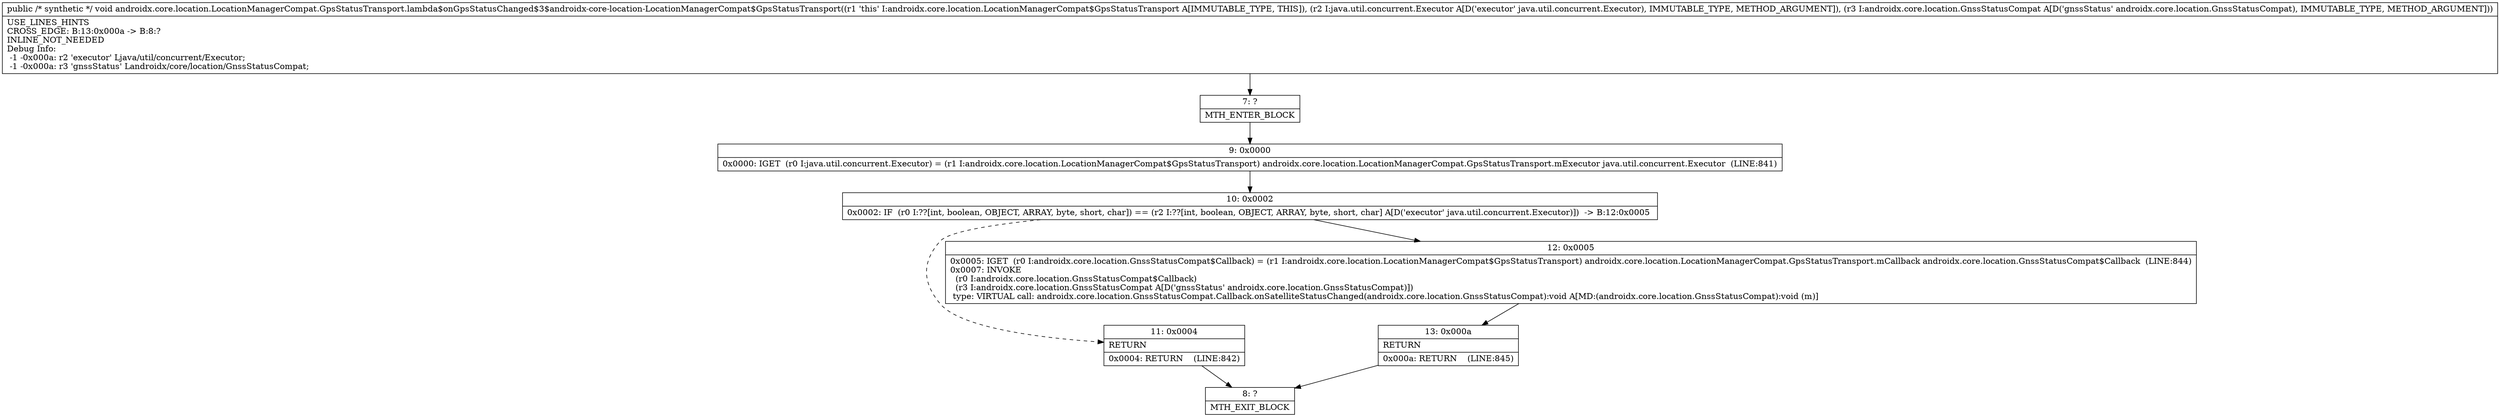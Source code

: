 digraph "CFG forandroidx.core.location.LocationManagerCompat.GpsStatusTransport.lambda$onGpsStatusChanged$3$androidx\-core\-location\-LocationManagerCompat$GpsStatusTransport(Ljava\/util\/concurrent\/Executor;Landroidx\/core\/location\/GnssStatusCompat;)V" {
Node_7 [shape=record,label="{7\:\ ?|MTH_ENTER_BLOCK\l}"];
Node_9 [shape=record,label="{9\:\ 0x0000|0x0000: IGET  (r0 I:java.util.concurrent.Executor) = (r1 I:androidx.core.location.LocationManagerCompat$GpsStatusTransport) androidx.core.location.LocationManagerCompat.GpsStatusTransport.mExecutor java.util.concurrent.Executor  (LINE:841)\l}"];
Node_10 [shape=record,label="{10\:\ 0x0002|0x0002: IF  (r0 I:??[int, boolean, OBJECT, ARRAY, byte, short, char]) == (r2 I:??[int, boolean, OBJECT, ARRAY, byte, short, char] A[D('executor' java.util.concurrent.Executor)])  \-\> B:12:0x0005 \l}"];
Node_11 [shape=record,label="{11\:\ 0x0004|RETURN\l|0x0004: RETURN    (LINE:842)\l}"];
Node_8 [shape=record,label="{8\:\ ?|MTH_EXIT_BLOCK\l}"];
Node_12 [shape=record,label="{12\:\ 0x0005|0x0005: IGET  (r0 I:androidx.core.location.GnssStatusCompat$Callback) = (r1 I:androidx.core.location.LocationManagerCompat$GpsStatusTransport) androidx.core.location.LocationManagerCompat.GpsStatusTransport.mCallback androidx.core.location.GnssStatusCompat$Callback  (LINE:844)\l0x0007: INVOKE  \l  (r0 I:androidx.core.location.GnssStatusCompat$Callback)\l  (r3 I:androidx.core.location.GnssStatusCompat A[D('gnssStatus' androidx.core.location.GnssStatusCompat)])\l type: VIRTUAL call: androidx.core.location.GnssStatusCompat.Callback.onSatelliteStatusChanged(androidx.core.location.GnssStatusCompat):void A[MD:(androidx.core.location.GnssStatusCompat):void (m)]\l}"];
Node_13 [shape=record,label="{13\:\ 0x000a|RETURN\l|0x000a: RETURN    (LINE:845)\l}"];
MethodNode[shape=record,label="{public \/* synthetic *\/ void androidx.core.location.LocationManagerCompat.GpsStatusTransport.lambda$onGpsStatusChanged$3$androidx\-core\-location\-LocationManagerCompat$GpsStatusTransport((r1 'this' I:androidx.core.location.LocationManagerCompat$GpsStatusTransport A[IMMUTABLE_TYPE, THIS]), (r2 I:java.util.concurrent.Executor A[D('executor' java.util.concurrent.Executor), IMMUTABLE_TYPE, METHOD_ARGUMENT]), (r3 I:androidx.core.location.GnssStatusCompat A[D('gnssStatus' androidx.core.location.GnssStatusCompat), IMMUTABLE_TYPE, METHOD_ARGUMENT]))  | USE_LINES_HINTS\lCROSS_EDGE: B:13:0x000a \-\> B:8:?\lINLINE_NOT_NEEDED\lDebug Info:\l  \-1 \-0x000a: r2 'executor' Ljava\/util\/concurrent\/Executor;\l  \-1 \-0x000a: r3 'gnssStatus' Landroidx\/core\/location\/GnssStatusCompat;\l}"];
MethodNode -> Node_7;Node_7 -> Node_9;
Node_9 -> Node_10;
Node_10 -> Node_11[style=dashed];
Node_10 -> Node_12;
Node_11 -> Node_8;
Node_12 -> Node_13;
Node_13 -> Node_8;
}

